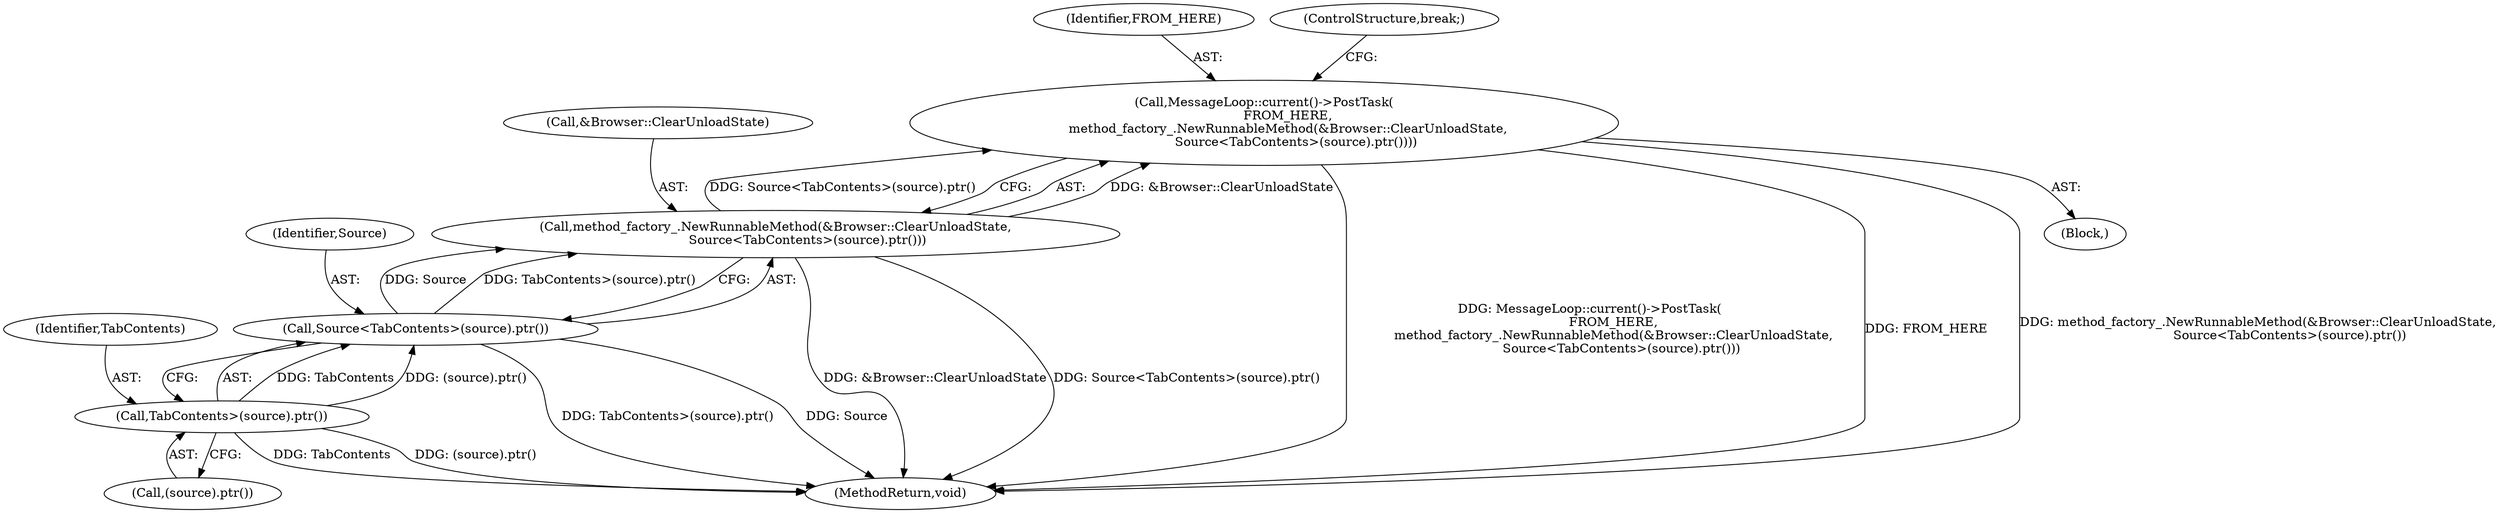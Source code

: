 digraph "1_Chrome_08f0d612f2a4039aaf6733d4e8d0a67614941378_1@del" {
"1000114" [label="(Call,MessageLoop::current()->PostTask(\n            FROM_HERE,\n            method_factory_.NewRunnableMethod(&Browser::ClearUnloadState,\n                Source<TabContents>(source).ptr())))"];
"1000116" [label="(Call,method_factory_.NewRunnableMethod(&Browser::ClearUnloadState,\n                Source<TabContents>(source).ptr()))"];
"1000119" [label="(Call,Source<TabContents>(source).ptr())"];
"1000121" [label="(Call,TabContents>(source).ptr())"];
"1000121" [label="(Call,TabContents>(source).ptr())"];
"1000120" [label="(Identifier,Source)"];
"1000123" [label="(Call,(source).ptr())"];
"1000115" [label="(Identifier,FROM_HERE)"];
"1000116" [label="(Call,method_factory_.NewRunnableMethod(&Browser::ClearUnloadState,\n                Source<TabContents>(source).ptr()))"];
"1000113" [label="(Block,)"];
"1000410" [label="(MethodReturn,void)"];
"1000124" [label="(ControlStructure,break;)"];
"1000114" [label="(Call,MessageLoop::current()->PostTask(\n            FROM_HERE,\n            method_factory_.NewRunnableMethod(&Browser::ClearUnloadState,\n                Source<TabContents>(source).ptr())))"];
"1000119" [label="(Call,Source<TabContents>(source).ptr())"];
"1000122" [label="(Identifier,TabContents)"];
"1000117" [label="(Call,&Browser::ClearUnloadState)"];
"1000114" -> "1000113"  [label="AST: "];
"1000114" -> "1000116"  [label="CFG: "];
"1000115" -> "1000114"  [label="AST: "];
"1000116" -> "1000114"  [label="AST: "];
"1000124" -> "1000114"  [label="CFG: "];
"1000114" -> "1000410"  [label="DDG: MessageLoop::current()->PostTask(\n            FROM_HERE,\n            method_factory_.NewRunnableMethod(&Browser::ClearUnloadState,\n                Source<TabContents>(source).ptr()))"];
"1000114" -> "1000410"  [label="DDG: FROM_HERE"];
"1000114" -> "1000410"  [label="DDG: method_factory_.NewRunnableMethod(&Browser::ClearUnloadState,\n                Source<TabContents>(source).ptr())"];
"1000116" -> "1000114"  [label="DDG: &Browser::ClearUnloadState"];
"1000116" -> "1000114"  [label="DDG: Source<TabContents>(source).ptr()"];
"1000116" -> "1000119"  [label="CFG: "];
"1000117" -> "1000116"  [label="AST: "];
"1000119" -> "1000116"  [label="AST: "];
"1000116" -> "1000410"  [label="DDG: &Browser::ClearUnloadState"];
"1000116" -> "1000410"  [label="DDG: Source<TabContents>(source).ptr()"];
"1000119" -> "1000116"  [label="DDG: Source"];
"1000119" -> "1000116"  [label="DDG: TabContents>(source).ptr()"];
"1000119" -> "1000121"  [label="CFG: "];
"1000120" -> "1000119"  [label="AST: "];
"1000121" -> "1000119"  [label="AST: "];
"1000119" -> "1000410"  [label="DDG: TabContents>(source).ptr()"];
"1000119" -> "1000410"  [label="DDG: Source"];
"1000121" -> "1000119"  [label="DDG: TabContents"];
"1000121" -> "1000119"  [label="DDG: (source).ptr()"];
"1000121" -> "1000123"  [label="CFG: "];
"1000122" -> "1000121"  [label="AST: "];
"1000123" -> "1000121"  [label="AST: "];
"1000121" -> "1000410"  [label="DDG: (source).ptr()"];
"1000121" -> "1000410"  [label="DDG: TabContents"];
}
